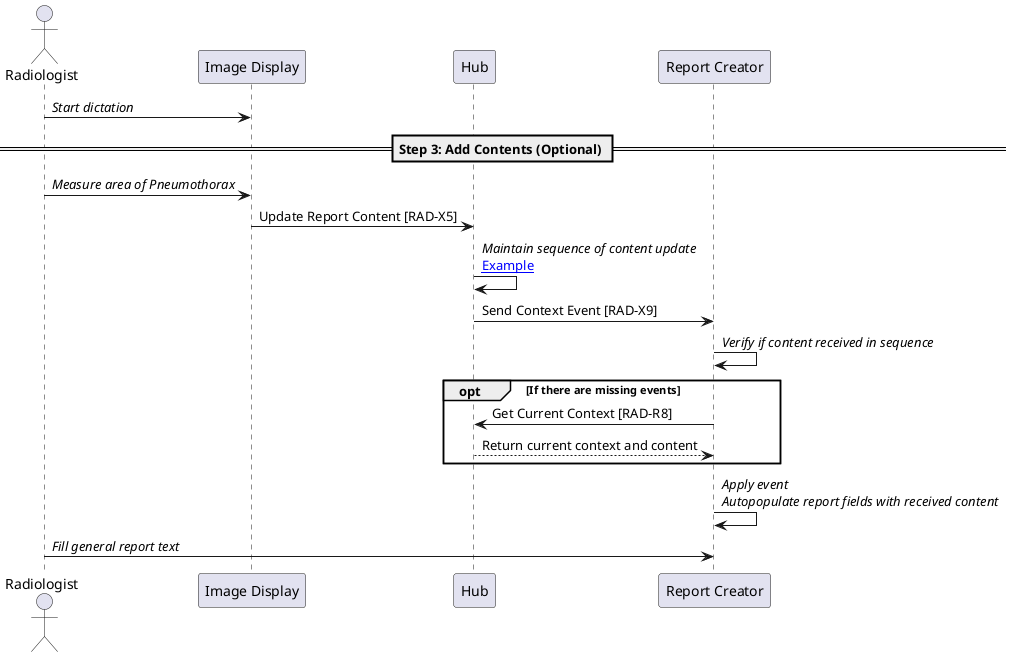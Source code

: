 @startuml

actor Radiologist as User
participant "Image Display" as PACS
participant "Hub" as Hub
participant "Report Creator" as Report

User->PACS: //Start dictation//

== Step 3: Add Contents (Optional) ==

User->PACS: //Measure area of Pneumothorax//

PACS->Hub: Update Report Content [RAD-X5]
Hub->Hub: //Maintain sequence of content update//\n[[update_study_with_measurement.html#available-context-and-content-in-hub Example]]
Hub->Report: Send Context Event [RAD-X9]
Report->Report: //Verify if content received in sequence//

    opt If there are missing events
    Report->Hub: Get Current Context [RAD-R8]
    Hub-->Report: Return current context and content
    end opt

Report->Report: //Apply event//\n//Autopopulate report fields with received content//

User->Report: //Fill general report text//

@enduml